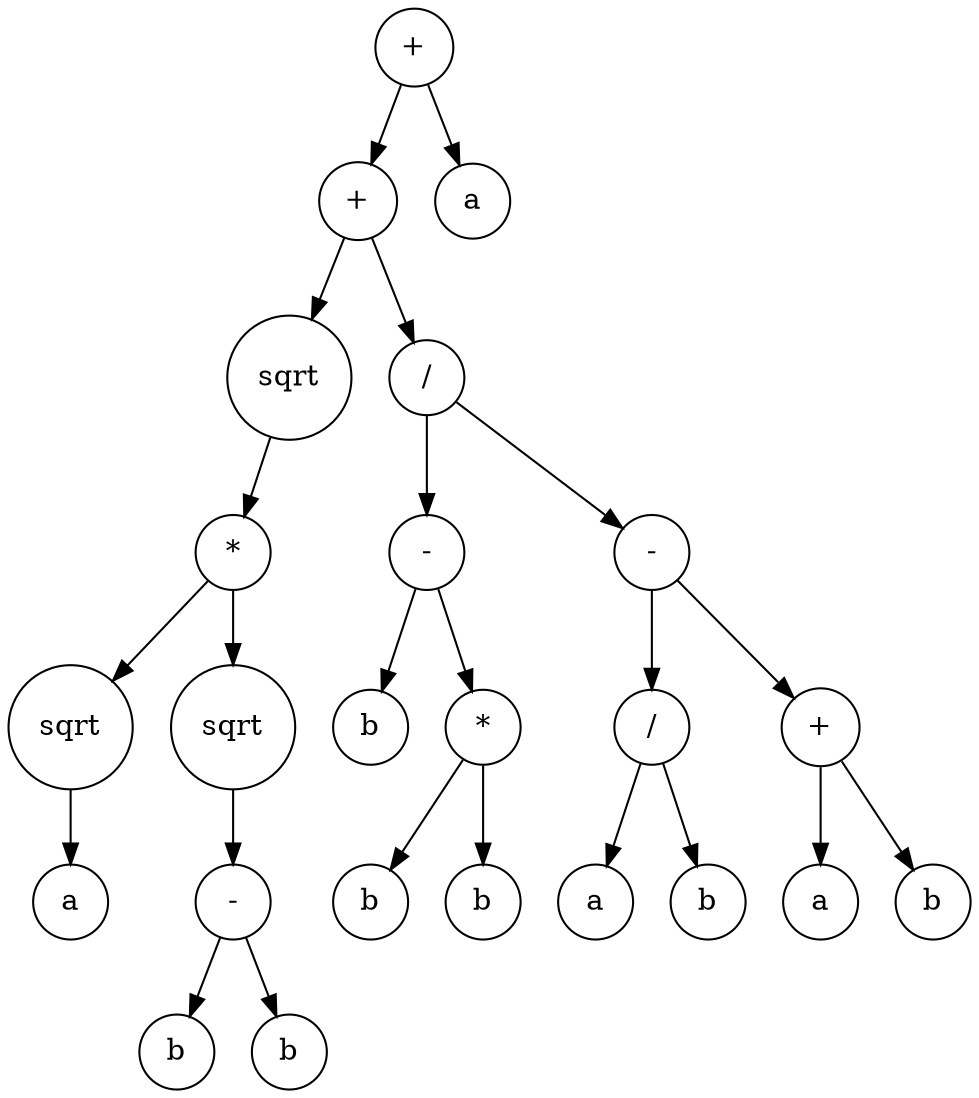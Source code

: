 digraph g {
graph [ordering=out];
node [shape=circle];
n[label = "+"];
n0[label = "+"];
n00[label = "sqrt"];
n000[label = "*"];
n0000[label = "sqrt"];
n00000[label = "a"];
n0000 -> n00000;
n000 -> n0000;
n0001[label = "sqrt"];
n00010[label = "-"];
n000100[label = "b"];
n00010 -> n000100;
n000101[label = "b"];
n00010 -> n000101;
n0001 -> n00010;
n000 -> n0001;
n00 -> n000;
n0 -> n00;
n01[label = "/"];
n010[label = "-"];
n0100[label = "b"];
n010 -> n0100;
n0101[label = "*"];
n01010[label = "b"];
n0101 -> n01010;
n01011[label = "b"];
n0101 -> n01011;
n010 -> n0101;
n01 -> n010;
n011[label = "-"];
n0110[label = "/"];
n01100[label = "a"];
n0110 -> n01100;
n01101[label = "b"];
n0110 -> n01101;
n011 -> n0110;
n0111[label = "+"];
n01110[label = "a"];
n0111 -> n01110;
n01111[label = "b"];
n0111 -> n01111;
n011 -> n0111;
n01 -> n011;
n0 -> n01;
n -> n0;
n1[label = "a"];
n -> n1;
}
